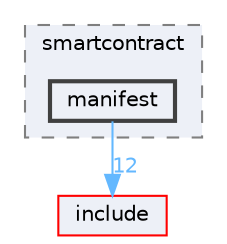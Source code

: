 digraph "src/smartcontract/manifest"
{
 // LATEX_PDF_SIZE
  bgcolor="transparent";
  edge [fontname=Helvetica,fontsize=10,labelfontname=Helvetica,labelfontsize=10];
  node [fontname=Helvetica,fontsize=10,shape=box,height=0.2,width=0.4];
  compound=true
  subgraph clusterdir_a6defb2f0f610b4eceaeb0a1f3c0c620 {
    graph [ bgcolor="#edf0f7", pencolor="grey50", label="smartcontract", fontname=Helvetica,fontsize=10 style="filled,dashed", URL="dir_a6defb2f0f610b4eceaeb0a1f3c0c620.html",tooltip=""]
  dir_d90697a04019cdc97d7fd2200910ba71 [label="manifest", fillcolor="#edf0f7", color="grey25", style="filled,bold", URL="dir_d90697a04019cdc97d7fd2200910ba71.html",tooltip=""];
  }
  dir_d44c64559bbebec7f509842c48db8b23 [label="include", fillcolor="#edf0f7", color="red", style="filled", URL="dir_d44c64559bbebec7f509842c48db8b23.html",tooltip=""];
  dir_d90697a04019cdc97d7fd2200910ba71->dir_d44c64559bbebec7f509842c48db8b23 [headlabel="12", labeldistance=1.5 headhref="dir_000029_000018.html" href="dir_000029_000018.html" color="steelblue1" fontcolor="steelblue1"];
}
